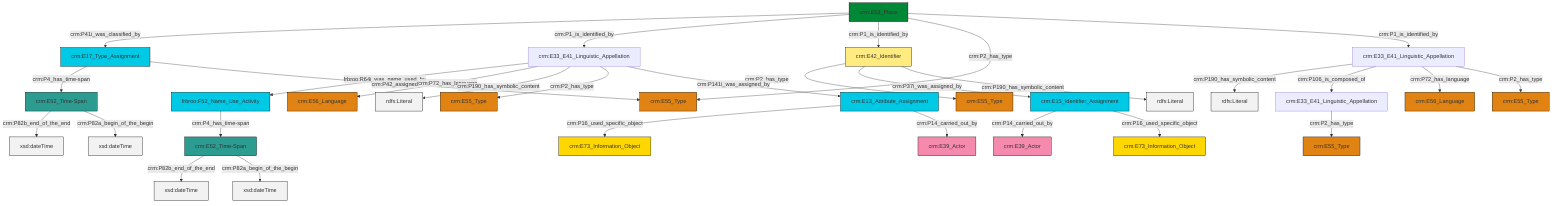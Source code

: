 graph TD
classDef Literal fill:#f2f2f2,stroke:#000000;
classDef CRM_Entity fill:#FFFFFF,stroke:#000000;
classDef Temporal_Entity fill:#00C9E6, stroke:#000000;
classDef Type fill:#E18312, stroke:#000000;
classDef Time-Span fill:#2C9C91, stroke:#000000;
classDef Appellation fill:#FFEB7F, stroke:#000000;
classDef Place fill:#008836, stroke:#000000;
classDef Persistent_Item fill:#B266B2, stroke:#000000;
classDef Conceptual_Object fill:#FFD700, stroke:#000000;
classDef Physical_Thing fill:#D2B48C, stroke:#000000;
classDef Actor fill:#f58aad, stroke:#000000;
classDef PC_Classes fill:#4ce600, stroke:#000000;
classDef Multi fill:#cccccc,stroke:#000000;

2["crm:E33_E41_Linguistic_Appellation"]:::Default -->|frbroo:R64i_was_name_used_by| 3["frbroo:F52_Name_Use_Activity"]:::Temporal_Entity
8["crm:E42_Identifier"]:::Appellation -->|crm:P2_has_type| 9["crm:E55_Type"]:::Type
8["crm:E42_Identifier"]:::Appellation -->|crm:P37i_was_assigned_by| 10["crm:E15_Identifier_Assignment"]:::Temporal_Entity
2["crm:E33_E41_Linguistic_Appellation"]:::Default -->|crm:P72_has_language| 11["crm:E56_Language"]:::Type
12["crm:E53_Place"]:::Place -->|crm:P41i_was_classified_by| 13["crm:E17_Type_Assignment"]:::Temporal_Entity
12["crm:E53_Place"]:::Place -->|crm:P1_is_identified_by| 2["crm:E33_E41_Linguistic_Appellation"]:::Default
10["crm:E15_Identifier_Assignment"]:::Temporal_Entity -->|crm:P14_carried_out_by| 16["crm:E39_Actor"]:::Actor
17["crm:E13_Attribute_Assignment"]:::Temporal_Entity -->|crm:P16_used_specific_object| 18["crm:E73_Information_Object"]:::Conceptual_Object
13["crm:E17_Type_Assignment"]:::Temporal_Entity -->|crm:P4_has_time-span| 19["crm:E52_Time-Span"]:::Time-Span
21["crm:E33_E41_Linguistic_Appellation"]:::Default -->|crm:P190_has_symbolic_content| 22[rdfs:Literal]:::Literal
19["crm:E52_Time-Span"]:::Time-Span -->|crm:P82b_end_of_the_end| 25[xsd:dateTime]:::Literal
17["crm:E13_Attribute_Assignment"]:::Temporal_Entity -->|crm:P14_carried_out_by| 4["crm:E39_Actor"]:::Actor
12["crm:E53_Place"]:::Place -->|crm:P1_is_identified_by| 8["crm:E42_Identifier"]:::Appellation
21["crm:E33_E41_Linguistic_Appellation"]:::Default -->|crm:P106_is_composed_of| 32["crm:E33_E41_Linguistic_Appellation"]:::Default
21["crm:E33_E41_Linguistic_Appellation"]:::Default -->|crm:P72_has_language| 0["crm:E56_Language"]:::Type
10["crm:E15_Identifier_Assignment"]:::Temporal_Entity -->|crm:P16_used_specific_object| 39["crm:E73_Information_Object"]:::Conceptual_Object
32["crm:E33_E41_Linguistic_Appellation"]:::Default -->|crm:P2_has_type| 37["crm:E55_Type"]:::Type
29["crm:E52_Time-Span"]:::Time-Span -->|crm:P82b_end_of_the_end| 41[xsd:dateTime]:::Literal
13["crm:E17_Type_Assignment"]:::Temporal_Entity -->|crm:P42_assigned| 6["crm:E55_Type"]:::Type
8["crm:E42_Identifier"]:::Appellation -->|crm:P190_has_symbolic_content| 44[rdfs:Literal]:::Literal
12["crm:E53_Place"]:::Place -->|crm:P2_has_type| 6["crm:E55_Type"]:::Type
2["crm:E33_E41_Linguistic_Appellation"]:::Default -->|crm:P190_has_symbolic_content| 46[rdfs:Literal]:::Literal
2["crm:E33_E41_Linguistic_Appellation"]:::Default -->|crm:P2_has_type| 14["crm:E55_Type"]:::Type
29["crm:E52_Time-Span"]:::Time-Span -->|crm:P82a_begin_of_the_begin| 47[xsd:dateTime]:::Literal
19["crm:E52_Time-Span"]:::Time-Span -->|crm:P82a_begin_of_the_begin| 50[xsd:dateTime]:::Literal
21["crm:E33_E41_Linguistic_Appellation"]:::Default -->|crm:P2_has_type| 27["crm:E55_Type"]:::Type
2["crm:E33_E41_Linguistic_Appellation"]:::Default -->|crm:P141i_was_assigned_by| 17["crm:E13_Attribute_Assignment"]:::Temporal_Entity
12["crm:E53_Place"]:::Place -->|crm:P1_is_identified_by| 21["crm:E33_E41_Linguistic_Appellation"]:::Default
3["frbroo:F52_Name_Use_Activity"]:::Temporal_Entity -->|crm:P4_has_time-span| 29["crm:E52_Time-Span"]:::Time-Span